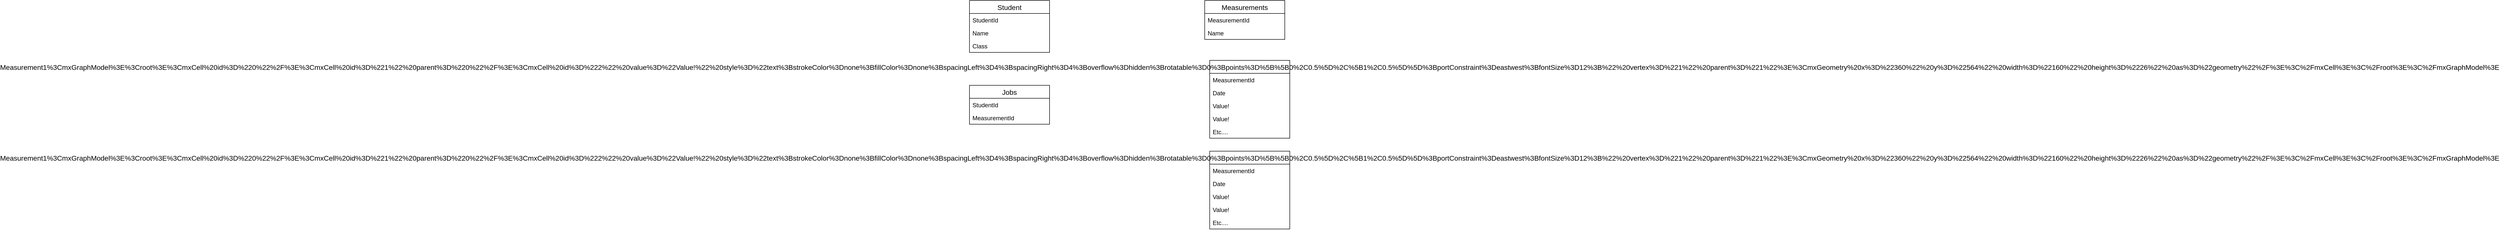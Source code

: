 <mxfile version="13.0.9" type="github">
  <diagram id="VC4QzIXx6X0Lb_-DO0Jd" name="Page-1">
    <mxGraphModel dx="3280" dy="522" grid="1" gridSize="10" guides="1" tooltips="1" connect="1" arrows="1" fold="1" page="1" pageScale="1" pageWidth="850" pageHeight="1100" math="0" shadow="0">
      <root>
        <mxCell id="0" />
        <mxCell id="1" parent="0" />
        <mxCell id="XOJ9bBAnDQ1rqHRoyf33-9" value="Measurement1%3CmxGraphModel%3E%3Croot%3E%3CmxCell%20id%3D%220%22%2F%3E%3CmxCell%20id%3D%221%22%20parent%3D%220%22%2F%3E%3CmxCell%20id%3D%222%22%20value%3D%22Value!%22%20style%3D%22text%3BstrokeColor%3Dnone%3BfillColor%3Dnone%3BspacingLeft%3D4%3BspacingRight%3D4%3Boverflow%3Dhidden%3Brotatable%3D0%3Bpoints%3D%5B%5B0%2C0.5%5D%2C%5B1%2C0.5%5D%5D%3BportConstraint%3Deastwest%3BfontSize%3D12%3B%22%20vertex%3D%221%22%20parent%3D%221%22%3E%3CmxGeometry%20x%3D%22360%22%20y%3D%22564%22%20width%3D%22160%22%20height%3D%2226%22%20as%3D%22geometry%22%2F%3E%3C%2FmxCell%3E%3C%2Froot%3E%3C%2FmxGraphModel%3E" style="swimlane;fontStyle=0;childLayout=stackLayout;horizontal=1;startSize=26;horizontalStack=0;resizeParent=1;resizeParentMax=0;resizeLast=0;collapsible=1;marginBottom=0;align=center;fontSize=14;" vertex="1" parent="1">
          <mxGeometry x="520" y="290" width="160" height="156" as="geometry" />
        </mxCell>
        <mxCell id="XOJ9bBAnDQ1rqHRoyf33-10" value="MeasurementId" style="text;strokeColor=none;fillColor=none;spacingLeft=4;spacingRight=4;overflow=hidden;rotatable=0;points=[[0,0.5],[1,0.5]];portConstraint=eastwest;fontSize=12;" vertex="1" parent="XOJ9bBAnDQ1rqHRoyf33-9">
          <mxGeometry y="26" width="160" height="26" as="geometry" />
        </mxCell>
        <mxCell id="XOJ9bBAnDQ1rqHRoyf33-11" value="Date" style="text;strokeColor=none;fillColor=none;spacingLeft=4;spacingRight=4;overflow=hidden;rotatable=0;points=[[0,0.5],[1,0.5]];portConstraint=eastwest;fontSize=12;" vertex="1" parent="XOJ9bBAnDQ1rqHRoyf33-9">
          <mxGeometry y="52" width="160" height="26" as="geometry" />
        </mxCell>
        <mxCell id="XOJ9bBAnDQ1rqHRoyf33-13" value="Value!" style="text;strokeColor=none;fillColor=none;spacingLeft=4;spacingRight=4;overflow=hidden;rotatable=0;points=[[0,0.5],[1,0.5]];portConstraint=eastwest;fontSize=12;" vertex="1" parent="XOJ9bBAnDQ1rqHRoyf33-9">
          <mxGeometry y="78" width="160" height="26" as="geometry" />
        </mxCell>
        <mxCell id="XOJ9bBAnDQ1rqHRoyf33-15" value="Value!" style="text;strokeColor=none;fillColor=none;spacingLeft=4;spacingRight=4;overflow=hidden;rotatable=0;points=[[0,0.5],[1,0.5]];portConstraint=eastwest;fontSize=12;" vertex="1" parent="XOJ9bBAnDQ1rqHRoyf33-9">
          <mxGeometry y="104" width="160" height="26" as="geometry" />
        </mxCell>
        <mxCell id="XOJ9bBAnDQ1rqHRoyf33-12" value="Etc...." style="text;strokeColor=none;fillColor=none;spacingLeft=4;spacingRight=4;overflow=hidden;rotatable=0;points=[[0,0.5],[1,0.5]];portConstraint=eastwest;fontSize=12;" vertex="1" parent="XOJ9bBAnDQ1rqHRoyf33-9">
          <mxGeometry y="130" width="160" height="26" as="geometry" />
        </mxCell>
        <mxCell id="XOJ9bBAnDQ1rqHRoyf33-1" value="Student" style="swimlane;fontStyle=0;childLayout=stackLayout;horizontal=1;startSize=26;horizontalStack=0;resizeParent=1;resizeParentMax=0;resizeLast=0;collapsible=1;marginBottom=0;align=center;fontSize=14;" vertex="1" parent="1">
          <mxGeometry x="40" y="170" width="160" height="104" as="geometry" />
        </mxCell>
        <mxCell id="XOJ9bBAnDQ1rqHRoyf33-2" value="StudentId" style="text;strokeColor=none;fillColor=none;spacingLeft=4;spacingRight=4;overflow=hidden;rotatable=0;points=[[0,0.5],[1,0.5]];portConstraint=eastwest;fontSize=12;" vertex="1" parent="XOJ9bBAnDQ1rqHRoyf33-1">
          <mxGeometry y="26" width="160" height="26" as="geometry" />
        </mxCell>
        <mxCell id="XOJ9bBAnDQ1rqHRoyf33-3" value="Name" style="text;strokeColor=none;fillColor=none;spacingLeft=4;spacingRight=4;overflow=hidden;rotatable=0;points=[[0,0.5],[1,0.5]];portConstraint=eastwest;fontSize=12;" vertex="1" parent="XOJ9bBAnDQ1rqHRoyf33-1">
          <mxGeometry y="52" width="160" height="26" as="geometry" />
        </mxCell>
        <mxCell id="XOJ9bBAnDQ1rqHRoyf33-4" value="Class" style="text;strokeColor=none;fillColor=none;spacingLeft=4;spacingRight=4;overflow=hidden;rotatable=0;points=[[0,0.5],[1,0.5]];portConstraint=eastwest;fontSize=12;" vertex="1" parent="XOJ9bBAnDQ1rqHRoyf33-1">
          <mxGeometry y="78" width="160" height="26" as="geometry" />
        </mxCell>
        <mxCell id="XOJ9bBAnDQ1rqHRoyf33-16" value="Jobs" style="swimlane;fontStyle=0;childLayout=stackLayout;horizontal=1;startSize=26;horizontalStack=0;resizeParent=1;resizeParentMax=0;resizeLast=0;collapsible=1;marginBottom=0;align=center;fontSize=14;" vertex="1" parent="1">
          <mxGeometry x="40" y="340" width="160" height="78" as="geometry" />
        </mxCell>
        <mxCell id="XOJ9bBAnDQ1rqHRoyf33-17" value="StudentId" style="text;strokeColor=none;fillColor=none;spacingLeft=4;spacingRight=4;overflow=hidden;rotatable=0;points=[[0,0.5],[1,0.5]];portConstraint=eastwest;fontSize=12;" vertex="1" parent="XOJ9bBAnDQ1rqHRoyf33-16">
          <mxGeometry y="26" width="160" height="26" as="geometry" />
        </mxCell>
        <mxCell id="XOJ9bBAnDQ1rqHRoyf33-18" value="MeasurementId" style="text;strokeColor=none;fillColor=none;spacingLeft=4;spacingRight=4;overflow=hidden;rotatable=0;points=[[0,0.5],[1,0.5]];portConstraint=eastwest;fontSize=12;" vertex="1" parent="XOJ9bBAnDQ1rqHRoyf33-16">
          <mxGeometry y="52" width="160" height="26" as="geometry" />
        </mxCell>
        <mxCell id="XOJ9bBAnDQ1rqHRoyf33-5" value="Measurements" style="swimlane;fontStyle=0;childLayout=stackLayout;horizontal=1;startSize=26;horizontalStack=0;resizeParent=1;resizeParentMax=0;resizeLast=0;collapsible=1;marginBottom=0;align=center;fontSize=14;" vertex="1" parent="1">
          <mxGeometry x="510" y="170" width="160" height="78" as="geometry" />
        </mxCell>
        <mxCell id="XOJ9bBAnDQ1rqHRoyf33-6" value="MeasurementId" style="text;strokeColor=none;fillColor=none;spacingLeft=4;spacingRight=4;overflow=hidden;rotatable=0;points=[[0,0.5],[1,0.5]];portConstraint=eastwest;fontSize=12;" vertex="1" parent="XOJ9bBAnDQ1rqHRoyf33-5">
          <mxGeometry y="26" width="160" height="26" as="geometry" />
        </mxCell>
        <mxCell id="XOJ9bBAnDQ1rqHRoyf33-7" value="Name" style="text;strokeColor=none;fillColor=none;spacingLeft=4;spacingRight=4;overflow=hidden;rotatable=0;points=[[0,0.5],[1,0.5]];portConstraint=eastwest;fontSize=12;" vertex="1" parent="XOJ9bBAnDQ1rqHRoyf33-5">
          <mxGeometry y="52" width="160" height="26" as="geometry" />
        </mxCell>
        <mxCell id="XOJ9bBAnDQ1rqHRoyf33-26" value="Measurement1%3CmxGraphModel%3E%3Croot%3E%3CmxCell%20id%3D%220%22%2F%3E%3CmxCell%20id%3D%221%22%20parent%3D%220%22%2F%3E%3CmxCell%20id%3D%222%22%20value%3D%22Value!%22%20style%3D%22text%3BstrokeColor%3Dnone%3BfillColor%3Dnone%3BspacingLeft%3D4%3BspacingRight%3D4%3Boverflow%3Dhidden%3Brotatable%3D0%3Bpoints%3D%5B%5B0%2C0.5%5D%2C%5B1%2C0.5%5D%5D%3BportConstraint%3Deastwest%3BfontSize%3D12%3B%22%20vertex%3D%221%22%20parent%3D%221%22%3E%3CmxGeometry%20x%3D%22360%22%20y%3D%22564%22%20width%3D%22160%22%20height%3D%2226%22%20as%3D%22geometry%22%2F%3E%3C%2FmxCell%3E%3C%2Froot%3E%3C%2FmxGraphModel%3E" style="swimlane;fontStyle=0;childLayout=stackLayout;horizontal=1;startSize=26;horizontalStack=0;resizeParent=1;resizeParentMax=0;resizeLast=0;collapsible=1;marginBottom=0;align=center;fontSize=14;" vertex="1" parent="1">
          <mxGeometry x="520" y="472" width="160" height="156" as="geometry" />
        </mxCell>
        <mxCell id="XOJ9bBAnDQ1rqHRoyf33-27" value="MeasurementId" style="text;strokeColor=none;fillColor=none;spacingLeft=4;spacingRight=4;overflow=hidden;rotatable=0;points=[[0,0.5],[1,0.5]];portConstraint=eastwest;fontSize=12;" vertex="1" parent="XOJ9bBAnDQ1rqHRoyf33-26">
          <mxGeometry y="26" width="160" height="26" as="geometry" />
        </mxCell>
        <mxCell id="XOJ9bBAnDQ1rqHRoyf33-28" value="Date" style="text;strokeColor=none;fillColor=none;spacingLeft=4;spacingRight=4;overflow=hidden;rotatable=0;points=[[0,0.5],[1,0.5]];portConstraint=eastwest;fontSize=12;" vertex="1" parent="XOJ9bBAnDQ1rqHRoyf33-26">
          <mxGeometry y="52" width="160" height="26" as="geometry" />
        </mxCell>
        <mxCell id="XOJ9bBAnDQ1rqHRoyf33-29" value="Value!" style="text;strokeColor=none;fillColor=none;spacingLeft=4;spacingRight=4;overflow=hidden;rotatable=0;points=[[0,0.5],[1,0.5]];portConstraint=eastwest;fontSize=12;" vertex="1" parent="XOJ9bBAnDQ1rqHRoyf33-26">
          <mxGeometry y="78" width="160" height="26" as="geometry" />
        </mxCell>
        <mxCell id="XOJ9bBAnDQ1rqHRoyf33-30" value="Value!" style="text;strokeColor=none;fillColor=none;spacingLeft=4;spacingRight=4;overflow=hidden;rotatable=0;points=[[0,0.5],[1,0.5]];portConstraint=eastwest;fontSize=12;" vertex="1" parent="XOJ9bBAnDQ1rqHRoyf33-26">
          <mxGeometry y="104" width="160" height="26" as="geometry" />
        </mxCell>
        <mxCell id="XOJ9bBAnDQ1rqHRoyf33-31" value="Etc...." style="text;strokeColor=none;fillColor=none;spacingLeft=4;spacingRight=4;overflow=hidden;rotatable=0;points=[[0,0.5],[1,0.5]];portConstraint=eastwest;fontSize=12;" vertex="1" parent="XOJ9bBAnDQ1rqHRoyf33-26">
          <mxGeometry y="130" width="160" height="26" as="geometry" />
        </mxCell>
      </root>
    </mxGraphModel>
  </diagram>
</mxfile>
